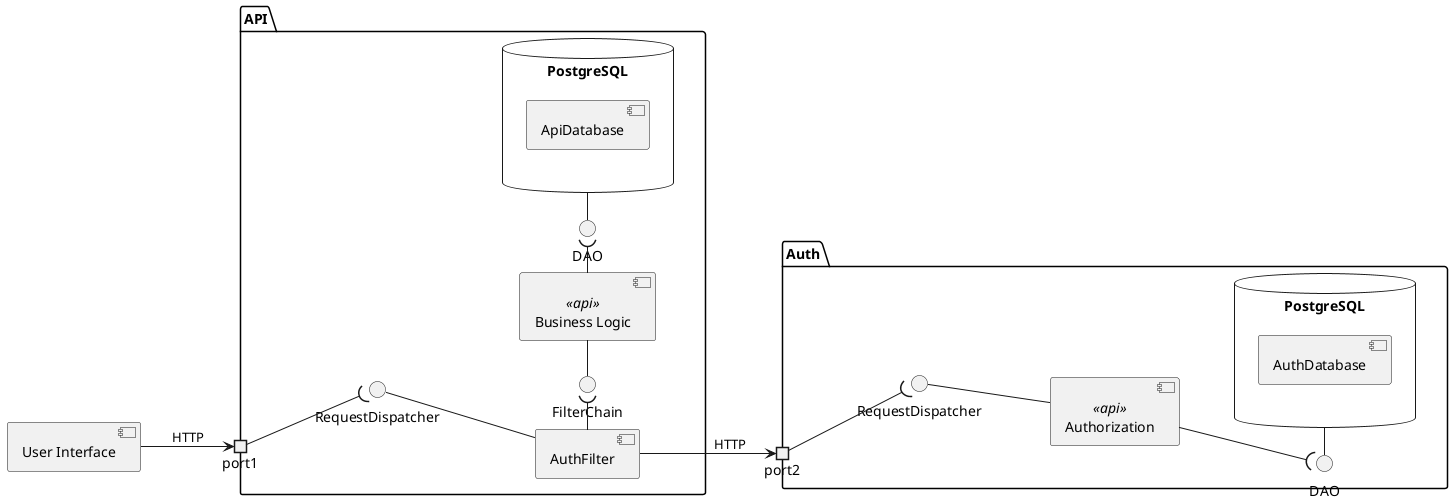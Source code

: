 @startuml
left to right direction

package API {
    port port1
    component "Business Logic" as apibl <<api>>
    component AuthFilter as af
    interface FilterChain as fc
    interface RequestDispatcher as rdapi
    database PostgreSQL as apidb {
        component ApiDatabase as apidbc
    }
    interface DAO as apidao
}

package Auth {
    port port2
    interface RequestDispatcher as rdauth
    component Authorization as auth <<api>>
    database PostgreSQL as authdb {
        component AuthDatabase as authdbc
    }
    interface DAO as authdao
}

component "User Interface" as ui
ui --> port1: HTTP
port1 --( rdapi
rdapi -- af
af -( fc
fc - apibl
apibl -( apidao
apidao - apidb

af --> port2: HTTP
port2 --( rdauth
rdauth -- auth
auth --( authdao
authdao - authdb
@enduml